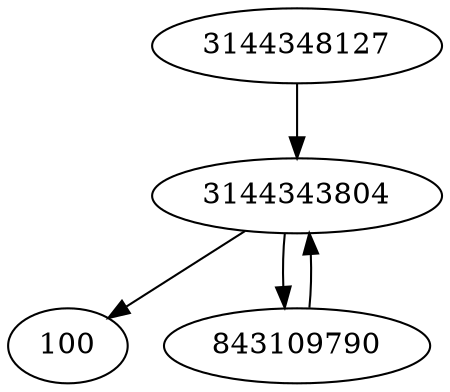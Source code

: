 strict digraph  {
100;
3144343804;
843109790;
3144348127;
3144343804 -> 100;
3144343804 -> 843109790;
843109790 -> 3144343804;
3144348127 -> 3144343804;
}
